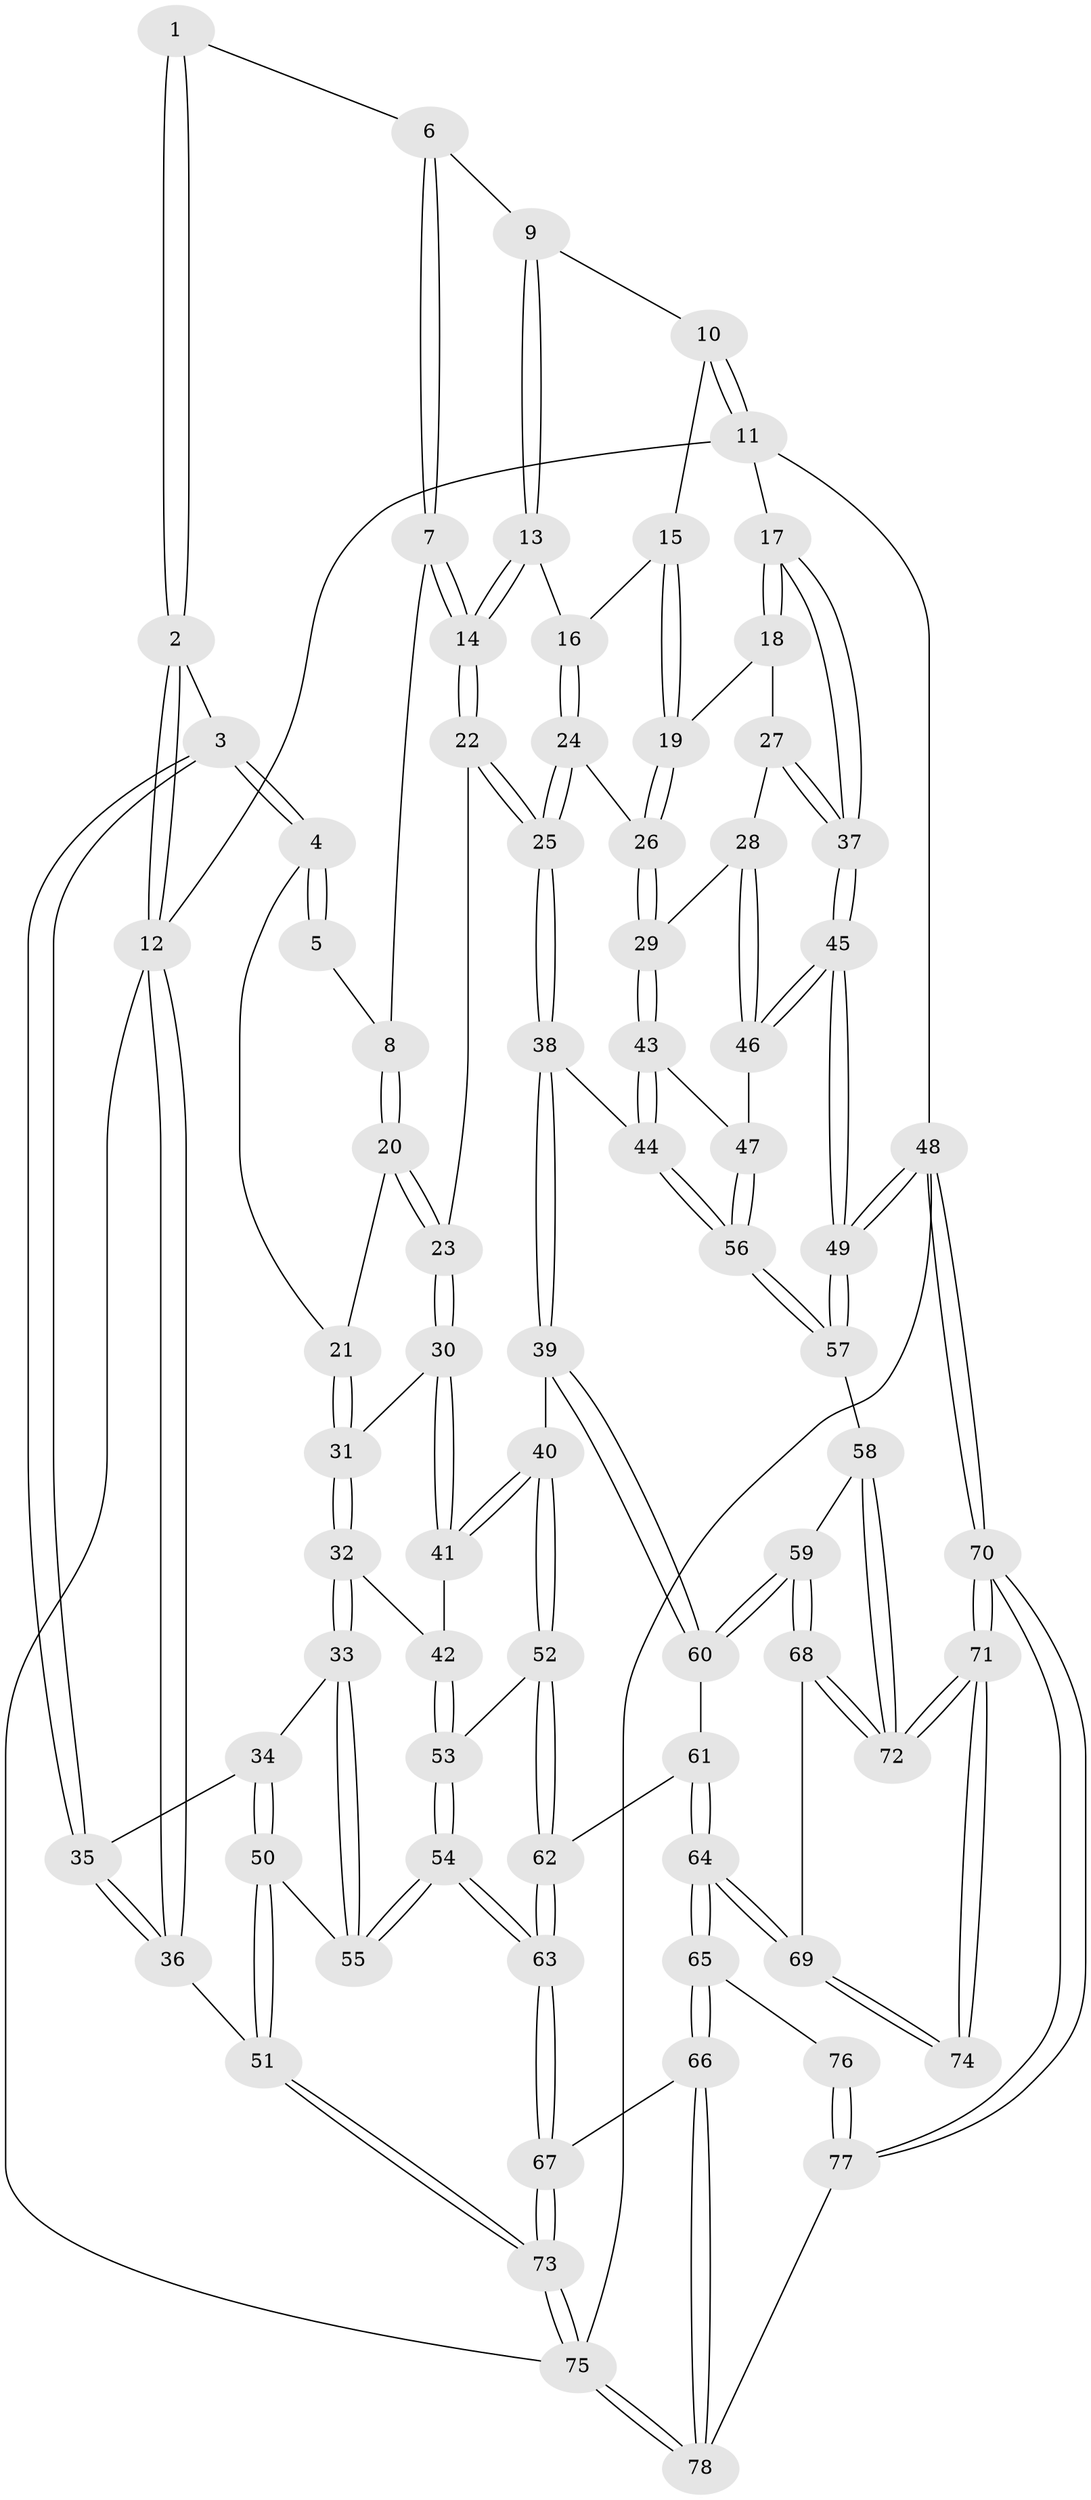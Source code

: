 // Generated by graph-tools (version 1.1) at 2025/27/03/09/25 03:27:11]
// undirected, 78 vertices, 192 edges
graph export_dot {
graph [start="1"]
  node [color=gray90,style=filled];
  1 [pos="+0.2984764733909357+0"];
  2 [pos="+0+0"];
  3 [pos="+0.1718846404371368+0.2278994994563725"];
  4 [pos="+0.17992932280668378+0.22667737993510095"];
  5 [pos="+0.29196385437965483+0"];
  6 [pos="+0.48767857668505243+0"];
  7 [pos="+0.4360007661747496+0.09269272549954062"];
  8 [pos="+0.32355687655639037+0.18129756130117605"];
  9 [pos="+0.610777575381735+0"];
  10 [pos="+1+0"];
  11 [pos="+1+0"];
  12 [pos="+0+0"];
  13 [pos="+0.5972479062449236+0.20097106660176906"];
  14 [pos="+0.5402513066513027+0.2337715438268463"];
  15 [pos="+0.8394209391013994+0.09069007192218675"];
  16 [pos="+0.7005309951271497+0.21738887798616557"];
  17 [pos="+1+0.029173576418346676"];
  18 [pos="+0.9431775637220607+0.309099789985806"];
  19 [pos="+0.8595271882405336+0.31706277776366243"];
  20 [pos="+0.32073008125265906+0.1847310769496801"];
  21 [pos="+0.19615448755125725+0.23092583257375118"];
  22 [pos="+0.507525938249093+0.29767925167426756"];
  23 [pos="+0.4968540440897836+0.3036575166747926"];
  24 [pos="+0.7266180234000614+0.31675839817402157"];
  25 [pos="+0.6381977406603209+0.3874632357513981"];
  26 [pos="+0.8203047925071529+0.3616047850810228"];
  27 [pos="+0.9594168479502276+0.37955034603399257"];
  28 [pos="+0.9433769079260169+0.4238562335463906"];
  29 [pos="+0.823331058899017+0.38099702019698695"];
  30 [pos="+0.479904125005365+0.32691853823069317"];
  31 [pos="+0.28239399255278824+0.3401203717226862"];
  32 [pos="+0.3044540384263118+0.49516174252536355"];
  33 [pos="+0.27739456074682234+0.5125325364422697"];
  34 [pos="+0.16269150780091143+0.48508477286656826"];
  35 [pos="+0.12164211193820287+0.26350676377450993"];
  36 [pos="+0+0.34640847158074634"];
  37 [pos="+1+0.3696427886380134"];
  38 [pos="+0.6498674441569368+0.5259131613594997"];
  39 [pos="+0.6320481710529785+0.542326985814138"];
  40 [pos="+0.5827060855547025+0.5454180759519524"];
  41 [pos="+0.4583053043250384+0.4426177635816383"];
  42 [pos="+0.3433893219480362+0.500770203695547"];
  43 [pos="+0.8212683430427923+0.38897352443954636"];
  44 [pos="+0.7345006506366039+0.5168238213833464"];
  45 [pos="+1+0.5127308889423119"];
  46 [pos="+0.9866265294507129+0.497224454112423"];
  47 [pos="+0.9123953216398889+0.5375185328720241"];
  48 [pos="+1+1"];
  49 [pos="+1+0.8980349696263659"];
  50 [pos="+0+0.6272053150795822"];
  51 [pos="+0+0.6308478008270886"];
  52 [pos="+0.49463527384273936+0.6254714537947808"];
  53 [pos="+0.3947191305319753+0.5769961682817054"];
  54 [pos="+0.312757562904014+0.7880288363751415"];
  55 [pos="+0.23460960354457333+0.667542610989815"];
  56 [pos="+0.8610200655995349+0.6002535097715463"];
  57 [pos="+0.8735821694550566+0.6937608196112666"];
  58 [pos="+0.8692305268612747+0.6962891537023854"];
  59 [pos="+0.7330247588828002+0.7484934247600804"];
  60 [pos="+0.6674602510615331+0.6783473131156672"];
  61 [pos="+0.55315774211859+0.7325775032650836"];
  62 [pos="+0.4851418346851229+0.6811624104709386"];
  63 [pos="+0.3211322251522014+0.8094886656986514"];
  64 [pos="+0.5709507155362423+0.8931698782008235"];
  65 [pos="+0.5082264077483007+0.9825341462886507"];
  66 [pos="+0.49006246490851935+1"];
  67 [pos="+0.32109760063676507+0.8100450939904943"];
  68 [pos="+0.7271934362778708+0.7654683706300816"];
  69 [pos="+0.6983084181324143+0.8126745178288706"];
  70 [pos="+1+1"];
  71 [pos="+0.8618756639726814+0.942994075934813"];
  72 [pos="+0.8392038656557828+0.8788019727060677"];
  73 [pos="+0+1"];
  74 [pos="+0.7681505954817612+0.9150054727532921"];
  75 [pos="+0+1"];
  76 [pos="+0.7672781822930059+0.9157370469176087"];
  77 [pos="+0.5844283154486521+1"];
  78 [pos="+0.5021329745862756+1"];
  1 -- 2;
  1 -- 2;
  1 -- 6;
  2 -- 3;
  2 -- 12;
  2 -- 12;
  3 -- 4;
  3 -- 4;
  3 -- 35;
  3 -- 35;
  4 -- 5;
  4 -- 5;
  4 -- 21;
  5 -- 8;
  6 -- 7;
  6 -- 7;
  6 -- 9;
  7 -- 8;
  7 -- 14;
  7 -- 14;
  8 -- 20;
  8 -- 20;
  9 -- 10;
  9 -- 13;
  9 -- 13;
  10 -- 11;
  10 -- 11;
  10 -- 15;
  11 -- 12;
  11 -- 17;
  11 -- 48;
  12 -- 36;
  12 -- 36;
  12 -- 75;
  13 -- 14;
  13 -- 14;
  13 -- 16;
  14 -- 22;
  14 -- 22;
  15 -- 16;
  15 -- 19;
  15 -- 19;
  16 -- 24;
  16 -- 24;
  17 -- 18;
  17 -- 18;
  17 -- 37;
  17 -- 37;
  18 -- 19;
  18 -- 27;
  19 -- 26;
  19 -- 26;
  20 -- 21;
  20 -- 23;
  20 -- 23;
  21 -- 31;
  21 -- 31;
  22 -- 23;
  22 -- 25;
  22 -- 25;
  23 -- 30;
  23 -- 30;
  24 -- 25;
  24 -- 25;
  24 -- 26;
  25 -- 38;
  25 -- 38;
  26 -- 29;
  26 -- 29;
  27 -- 28;
  27 -- 37;
  27 -- 37;
  28 -- 29;
  28 -- 46;
  28 -- 46;
  29 -- 43;
  29 -- 43;
  30 -- 31;
  30 -- 41;
  30 -- 41;
  31 -- 32;
  31 -- 32;
  32 -- 33;
  32 -- 33;
  32 -- 42;
  33 -- 34;
  33 -- 55;
  33 -- 55;
  34 -- 35;
  34 -- 50;
  34 -- 50;
  35 -- 36;
  35 -- 36;
  36 -- 51;
  37 -- 45;
  37 -- 45;
  38 -- 39;
  38 -- 39;
  38 -- 44;
  39 -- 40;
  39 -- 60;
  39 -- 60;
  40 -- 41;
  40 -- 41;
  40 -- 52;
  40 -- 52;
  41 -- 42;
  42 -- 53;
  42 -- 53;
  43 -- 44;
  43 -- 44;
  43 -- 47;
  44 -- 56;
  44 -- 56;
  45 -- 46;
  45 -- 46;
  45 -- 49;
  45 -- 49;
  46 -- 47;
  47 -- 56;
  47 -- 56;
  48 -- 49;
  48 -- 49;
  48 -- 70;
  48 -- 70;
  48 -- 75;
  49 -- 57;
  49 -- 57;
  50 -- 51;
  50 -- 51;
  50 -- 55;
  51 -- 73;
  51 -- 73;
  52 -- 53;
  52 -- 62;
  52 -- 62;
  53 -- 54;
  53 -- 54;
  54 -- 55;
  54 -- 55;
  54 -- 63;
  54 -- 63;
  56 -- 57;
  56 -- 57;
  57 -- 58;
  58 -- 59;
  58 -- 72;
  58 -- 72;
  59 -- 60;
  59 -- 60;
  59 -- 68;
  59 -- 68;
  60 -- 61;
  61 -- 62;
  61 -- 64;
  61 -- 64;
  62 -- 63;
  62 -- 63;
  63 -- 67;
  63 -- 67;
  64 -- 65;
  64 -- 65;
  64 -- 69;
  64 -- 69;
  65 -- 66;
  65 -- 66;
  65 -- 76;
  66 -- 67;
  66 -- 78;
  66 -- 78;
  67 -- 73;
  67 -- 73;
  68 -- 69;
  68 -- 72;
  68 -- 72;
  69 -- 74;
  69 -- 74;
  70 -- 71;
  70 -- 71;
  70 -- 77;
  70 -- 77;
  71 -- 72;
  71 -- 72;
  71 -- 74;
  71 -- 74;
  73 -- 75;
  73 -- 75;
  75 -- 78;
  75 -- 78;
  76 -- 77;
  76 -- 77;
  77 -- 78;
}
